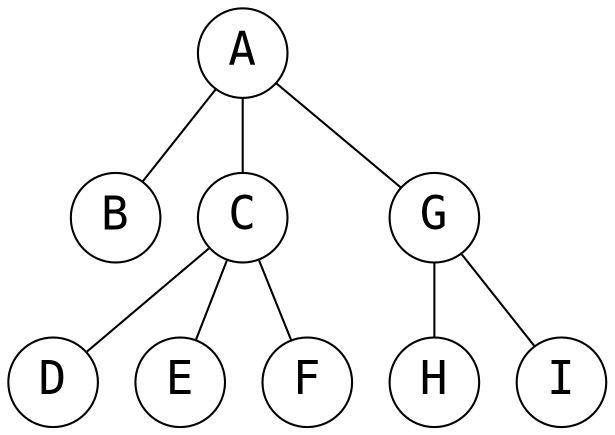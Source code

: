 // Tree
graph {
	node [fillcolor=white fixedsize=true heigth=0.6 shape=circle style=filled width=0.6]
	bgcolor=transparent splines=line
	1 [label=A fontname=courier fontsize=22]
	2 [label=B fontname=courier fontsize=22]
	1 -- 2
	3 [label=C fontname=courier fontsize=22]
	1 -- 3
	4 [label=D fontname=courier fontsize=22]
	3 -- 4
	5 [label=E fontname=courier fontsize=22]
	3 -- 5
	6 [label=F fontname=courier fontsize=22]
	3 -- 6
	7 [label=G fontname=courier fontsize=22]
	1 -- 7
	8 [label=H fontname=courier fontsize=22]
	7 -- 8
	9 [label=I fontname=courier fontsize=22]
	7 -- 9
}
